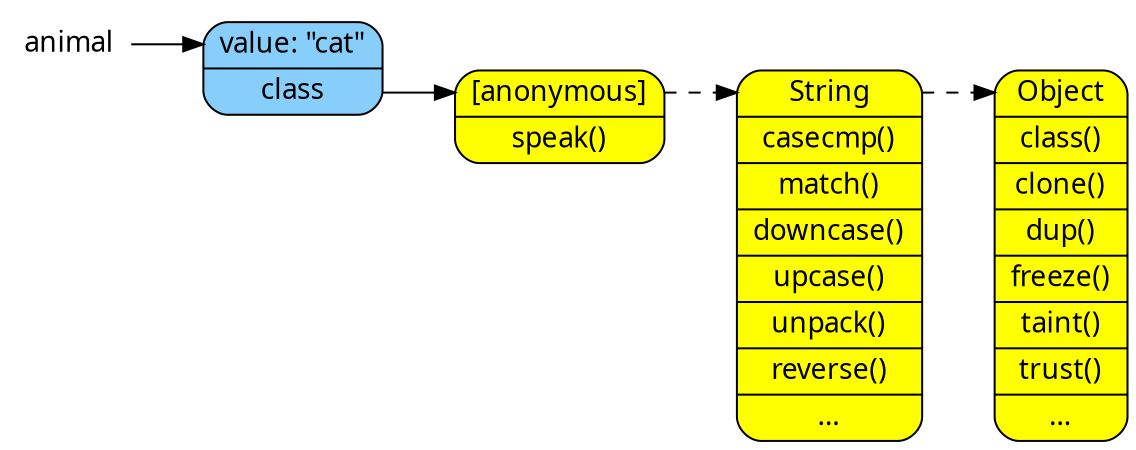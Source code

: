 digraph finite_state_machine {
	size="8,3"
	rankdir = "LR"
	node [fontname=Sans]

  /* Variables */
  node [shape=none,fillcolor=white];
  animal;

  /* Objects */
  node [shape = Mrecord, fillcolor=lightskyblue, style=filled];
  cat [label = "<value>value: \"cat\"|<class>class"];

  /* Classes */
  node [shape = Mrecord, fillcolor=yellow, style=filled];
  catSingleton [label="<__self__>[anonymous]|speak()"];
  String [label="<__self__>String|casecmp()|match()|downcase()|upcase()|unpack()|reverse()|…"];
  Object [label="<__self__>Object|class()|clone()|dup()|freeze()|taint()|trust()|…"];

  /* References */
  cat:class -> catSingleton:__self__;
  animal -> cat:value;

  /* Inheritance Chains */
  edge [style=dashed]
  catSingleton:__self__ -> String:__self__;
  String:__self__ -> Object:__self__;
}
